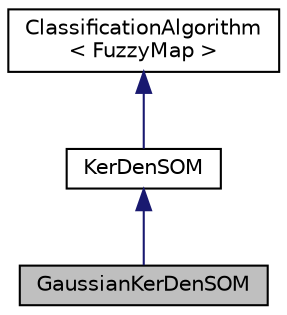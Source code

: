 digraph "GaussianKerDenSOM"
{
  edge [fontname="Helvetica",fontsize="10",labelfontname="Helvetica",labelfontsize="10"];
  node [fontname="Helvetica",fontsize="10",shape=record];
  Node0 [label="GaussianKerDenSOM",height=0.2,width=0.4,color="black", fillcolor="grey75", style="filled", fontcolor="black"];
  Node1 -> Node0 [dir="back",color="midnightblue",fontsize="10",style="solid",fontname="Helvetica"];
  Node1 [label="KerDenSOM",height=0.2,width=0.4,color="black", fillcolor="white", style="filled",URL="$classKerDenSOM.html"];
  Node2 -> Node1 [dir="back",color="midnightblue",fontsize="10",style="solid",fontname="Helvetica"];
  Node2 [label="ClassificationAlgorithm\l\< FuzzyMap \>",height=0.2,width=0.4,color="black", fillcolor="white", style="filled",URL="$classClassificationAlgorithm.html"];
}
